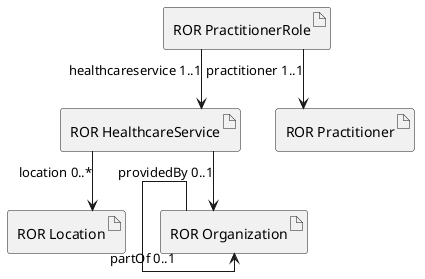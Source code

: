 @startuml

skinparam linetype ortho

artifact "ROR HealthcareService" as healthcareservice
artifact "ROR Location" as location
artifact "ROR Organization" as organization
artifact "ROR Practitioner" as practitioner
artifact "ROR PractitionerRole" as practitionerrole

url of healthcareservice [[StructureDefinition-ror-healthcareservice.html]]
url of location [[StructureDefinition-ror-location.html]]
url of organization [[StructureDefinition-ror-organization.html]]
url of practitioner [[StructureDefinition-ror-practitioner.html]]
url of practitionerrole [[StructureDefinition-ror-practitionerrole.html]]

' #############################
' # healthcareservice #
' #############################

' organization
healthcareservice --> organization : providedBy 0..1

' location
healthcareservice --> location : location 0..*

' ################
' # organization #
' ################
organization --> organization : partOf 0..1

' ####################
' # practitionerrole #
' ####################

' healthcareservice
practitionerrole --> healthcareservice : healthcareservice 1..1

' practitioner
practitionerrole --> practitioner : practitioner 1..1


@enduml